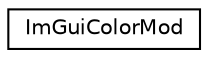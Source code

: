 digraph "Graphical Class Hierarchy"
{
  edge [fontname="Helvetica",fontsize="10",labelfontname="Helvetica",labelfontsize="10"];
  node [fontname="Helvetica",fontsize="10",shape=record];
  rankdir="LR";
  Node0 [label="ImGuiColorMod",height=0.2,width=0.4,color="black", fillcolor="white", style="filled",URL="$structImGuiColorMod.html"];
}
